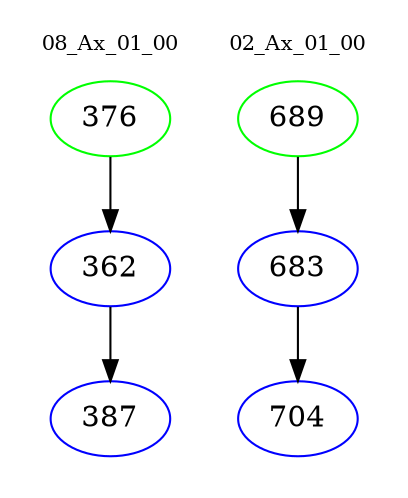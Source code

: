 digraph{
subgraph cluster_0 {
color = white
label = "08_Ax_01_00";
fontsize=10;
T0_376 [label="376", color="green"]
T0_376 -> T0_362 [color="black"]
T0_362 [label="362", color="blue"]
T0_362 -> T0_387 [color="black"]
T0_387 [label="387", color="blue"]
}
subgraph cluster_1 {
color = white
label = "02_Ax_01_00";
fontsize=10;
T1_689 [label="689", color="green"]
T1_689 -> T1_683 [color="black"]
T1_683 [label="683", color="blue"]
T1_683 -> T1_704 [color="black"]
T1_704 [label="704", color="blue"]
}
}

